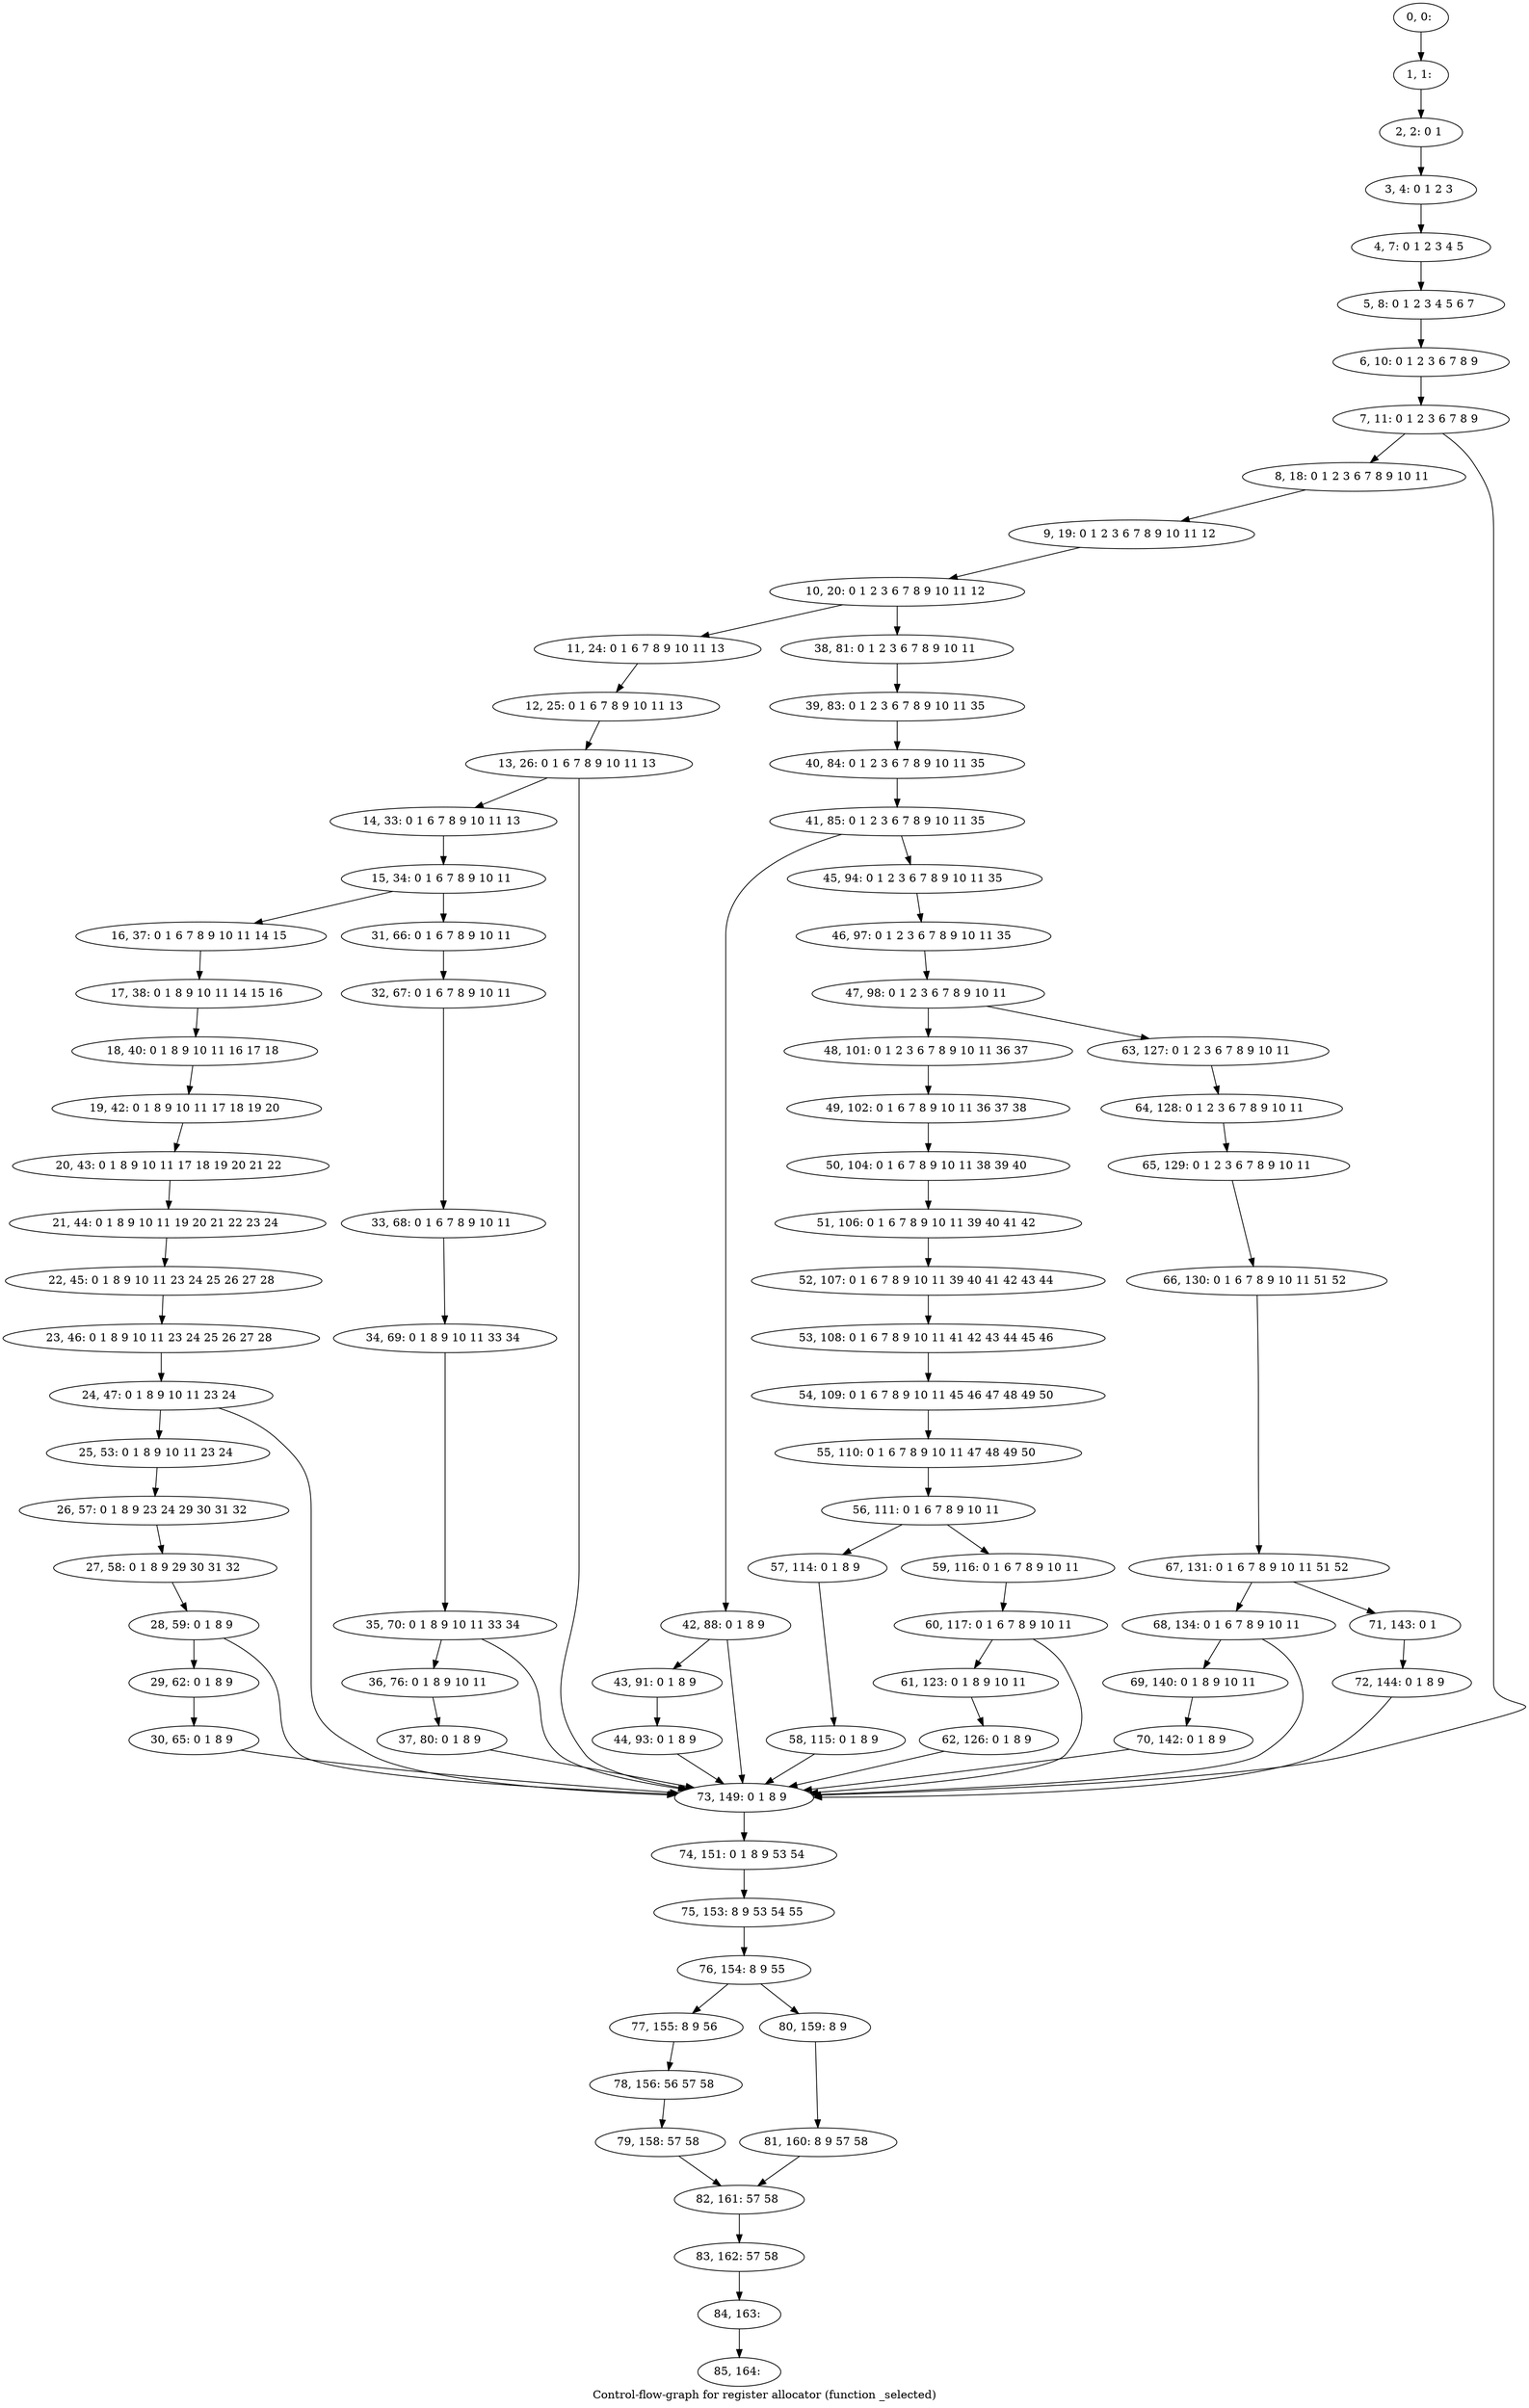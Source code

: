 digraph G {
graph [label="Control-flow-graph for register allocator (function _selected)"]
0[label="0, 0: "];
1[label="1, 1: "];
2[label="2, 2: 0 1 "];
3[label="3, 4: 0 1 2 3 "];
4[label="4, 7: 0 1 2 3 4 5 "];
5[label="5, 8: 0 1 2 3 4 5 6 7 "];
6[label="6, 10: 0 1 2 3 6 7 8 9 "];
7[label="7, 11: 0 1 2 3 6 7 8 9 "];
8[label="8, 18: 0 1 2 3 6 7 8 9 10 11 "];
9[label="9, 19: 0 1 2 3 6 7 8 9 10 11 12 "];
10[label="10, 20: 0 1 2 3 6 7 8 9 10 11 12 "];
11[label="11, 24: 0 1 6 7 8 9 10 11 13 "];
12[label="12, 25: 0 1 6 7 8 9 10 11 13 "];
13[label="13, 26: 0 1 6 7 8 9 10 11 13 "];
14[label="14, 33: 0 1 6 7 8 9 10 11 13 "];
15[label="15, 34: 0 1 6 7 8 9 10 11 "];
16[label="16, 37: 0 1 6 7 8 9 10 11 14 15 "];
17[label="17, 38: 0 1 8 9 10 11 14 15 16 "];
18[label="18, 40: 0 1 8 9 10 11 16 17 18 "];
19[label="19, 42: 0 1 8 9 10 11 17 18 19 20 "];
20[label="20, 43: 0 1 8 9 10 11 17 18 19 20 21 22 "];
21[label="21, 44: 0 1 8 9 10 11 19 20 21 22 23 24 "];
22[label="22, 45: 0 1 8 9 10 11 23 24 25 26 27 28 "];
23[label="23, 46: 0 1 8 9 10 11 23 24 25 26 27 28 "];
24[label="24, 47: 0 1 8 9 10 11 23 24 "];
25[label="25, 53: 0 1 8 9 10 11 23 24 "];
26[label="26, 57: 0 1 8 9 23 24 29 30 31 32 "];
27[label="27, 58: 0 1 8 9 29 30 31 32 "];
28[label="28, 59: 0 1 8 9 "];
29[label="29, 62: 0 1 8 9 "];
30[label="30, 65: 0 1 8 9 "];
31[label="31, 66: 0 1 6 7 8 9 10 11 "];
32[label="32, 67: 0 1 6 7 8 9 10 11 "];
33[label="33, 68: 0 1 6 7 8 9 10 11 "];
34[label="34, 69: 0 1 8 9 10 11 33 34 "];
35[label="35, 70: 0 1 8 9 10 11 33 34 "];
36[label="36, 76: 0 1 8 9 10 11 "];
37[label="37, 80: 0 1 8 9 "];
38[label="38, 81: 0 1 2 3 6 7 8 9 10 11 "];
39[label="39, 83: 0 1 2 3 6 7 8 9 10 11 35 "];
40[label="40, 84: 0 1 2 3 6 7 8 9 10 11 35 "];
41[label="41, 85: 0 1 2 3 6 7 8 9 10 11 35 "];
42[label="42, 88: 0 1 8 9 "];
43[label="43, 91: 0 1 8 9 "];
44[label="44, 93: 0 1 8 9 "];
45[label="45, 94: 0 1 2 3 6 7 8 9 10 11 35 "];
46[label="46, 97: 0 1 2 3 6 7 8 9 10 11 35 "];
47[label="47, 98: 0 1 2 3 6 7 8 9 10 11 "];
48[label="48, 101: 0 1 2 3 6 7 8 9 10 11 36 37 "];
49[label="49, 102: 0 1 6 7 8 9 10 11 36 37 38 "];
50[label="50, 104: 0 1 6 7 8 9 10 11 38 39 40 "];
51[label="51, 106: 0 1 6 7 8 9 10 11 39 40 41 42 "];
52[label="52, 107: 0 1 6 7 8 9 10 11 39 40 41 42 43 44 "];
53[label="53, 108: 0 1 6 7 8 9 10 11 41 42 43 44 45 46 "];
54[label="54, 109: 0 1 6 7 8 9 10 11 45 46 47 48 49 50 "];
55[label="55, 110: 0 1 6 7 8 9 10 11 47 48 49 50 "];
56[label="56, 111: 0 1 6 7 8 9 10 11 "];
57[label="57, 114: 0 1 8 9 "];
58[label="58, 115: 0 1 8 9 "];
59[label="59, 116: 0 1 6 7 8 9 10 11 "];
60[label="60, 117: 0 1 6 7 8 9 10 11 "];
61[label="61, 123: 0 1 8 9 10 11 "];
62[label="62, 126: 0 1 8 9 "];
63[label="63, 127: 0 1 2 3 6 7 8 9 10 11 "];
64[label="64, 128: 0 1 2 3 6 7 8 9 10 11 "];
65[label="65, 129: 0 1 2 3 6 7 8 9 10 11 "];
66[label="66, 130: 0 1 6 7 8 9 10 11 51 52 "];
67[label="67, 131: 0 1 6 7 8 9 10 11 51 52 "];
68[label="68, 134: 0 1 6 7 8 9 10 11 "];
69[label="69, 140: 0 1 8 9 10 11 "];
70[label="70, 142: 0 1 8 9 "];
71[label="71, 143: 0 1 "];
72[label="72, 144: 0 1 8 9 "];
73[label="73, 149: 0 1 8 9 "];
74[label="74, 151: 0 1 8 9 53 54 "];
75[label="75, 153: 8 9 53 54 55 "];
76[label="76, 154: 8 9 55 "];
77[label="77, 155: 8 9 56 "];
78[label="78, 156: 56 57 58 "];
79[label="79, 158: 57 58 "];
80[label="80, 159: 8 9 "];
81[label="81, 160: 8 9 57 58 "];
82[label="82, 161: 57 58 "];
83[label="83, 162: 57 58 "];
84[label="84, 163: "];
85[label="85, 164: "];
0->1 ;
1->2 ;
2->3 ;
3->4 ;
4->5 ;
5->6 ;
6->7 ;
7->8 ;
7->73 ;
8->9 ;
9->10 ;
10->11 ;
10->38 ;
11->12 ;
12->13 ;
13->14 ;
13->73 ;
14->15 ;
15->16 ;
15->31 ;
16->17 ;
17->18 ;
18->19 ;
19->20 ;
20->21 ;
21->22 ;
22->23 ;
23->24 ;
24->25 ;
24->73 ;
25->26 ;
26->27 ;
27->28 ;
28->29 ;
28->73 ;
29->30 ;
30->73 ;
31->32 ;
32->33 ;
33->34 ;
34->35 ;
35->36 ;
35->73 ;
36->37 ;
37->73 ;
38->39 ;
39->40 ;
40->41 ;
41->42 ;
41->45 ;
42->43 ;
42->73 ;
43->44 ;
44->73 ;
45->46 ;
46->47 ;
47->48 ;
47->63 ;
48->49 ;
49->50 ;
50->51 ;
51->52 ;
52->53 ;
53->54 ;
54->55 ;
55->56 ;
56->57 ;
56->59 ;
57->58 ;
58->73 ;
59->60 ;
60->61 ;
60->73 ;
61->62 ;
62->73 ;
63->64 ;
64->65 ;
65->66 ;
66->67 ;
67->68 ;
67->71 ;
68->69 ;
68->73 ;
69->70 ;
70->73 ;
71->72 ;
72->73 ;
73->74 ;
74->75 ;
75->76 ;
76->77 ;
76->80 ;
77->78 ;
78->79 ;
79->82 ;
80->81 ;
81->82 ;
82->83 ;
83->84 ;
84->85 ;
}
